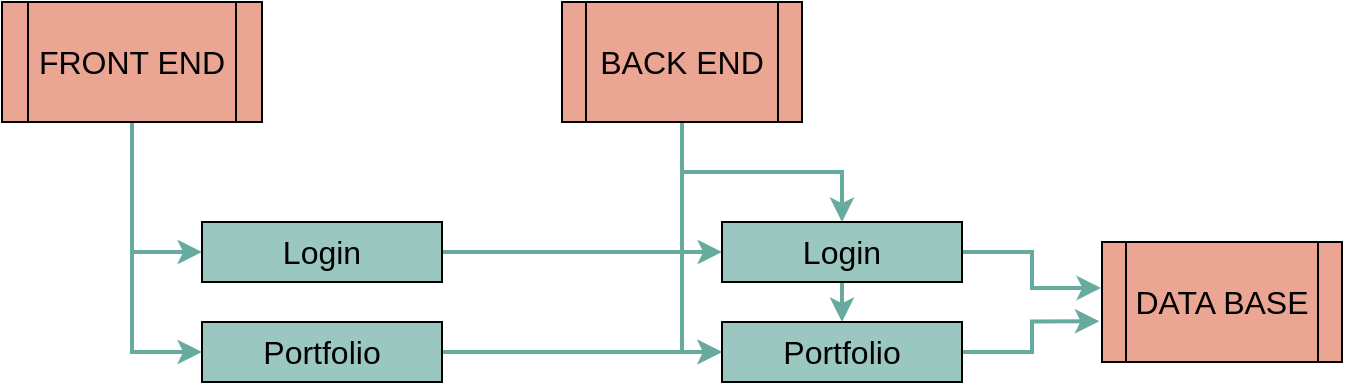 <mxfile version="20.1.1" type="github">
  <diagram id="C8nIwMm7PaRqwgjnIZSN" name="Page-1">
    <mxGraphModel dx="868" dy="482" grid="1" gridSize="10" guides="1" tooltips="1" connect="1" arrows="1" fold="1" page="1" pageScale="1" pageWidth="827" pageHeight="1169" math="0" shadow="0">
      <root>
        <mxCell id="0" />
        <mxCell id="1" parent="0" />
        <mxCell id="nmh7clLXfDwkkahVkKWo-11" style="edgeStyle=orthogonalEdgeStyle;rounded=0;orthogonalLoop=1;jettySize=auto;html=1;exitX=1;exitY=0.5;exitDx=0;exitDy=0;fontSize=16;strokeWidth=2;strokeColor=#67AB9F;entryX=0;entryY=0.5;entryDx=0;entryDy=0;" parent="1" source="nmh7clLXfDwkkahVkKWo-3" target="nmh7clLXfDwkkahVkKWo-9" edge="1">
          <mxGeometry relative="1" as="geometry">
            <mxPoint x="470" y="205" as="targetPoint" />
          </mxGeometry>
        </mxCell>
        <mxCell id="nmh7clLXfDwkkahVkKWo-6" style="edgeStyle=orthogonalEdgeStyle;rounded=0;orthogonalLoop=1;jettySize=auto;html=1;exitX=0.5;exitY=1;exitDx=0;exitDy=0;entryX=0;entryY=0.5;entryDx=0;entryDy=0;fontSize=16;strokeWidth=2;strokeColor=#67AB9F;" parent="1" source="nmh7clLXfDwkkahVkKWo-1" target="nmh7clLXfDwkkahVkKWo-3" edge="1">
          <mxGeometry relative="1" as="geometry" />
        </mxCell>
        <mxCell id="nmh7clLXfDwkkahVkKWo-8" style="edgeStyle=orthogonalEdgeStyle;rounded=0;orthogonalLoop=1;jettySize=auto;html=1;exitX=0.5;exitY=1;exitDx=0;exitDy=0;entryX=0;entryY=0.5;entryDx=0;entryDy=0;fontSize=16;strokeWidth=2;strokeColor=#67AB9F;" parent="1" source="nmh7clLXfDwkkahVkKWo-1" target="nmh7clLXfDwkkahVkKWo-4" edge="1">
          <mxGeometry relative="1" as="geometry" />
        </mxCell>
        <mxCell id="nmh7clLXfDwkkahVkKWo-1" value="&lt;font style=&quot;font-size: 16px;&quot;&gt;FRONT END&lt;/font&gt;" style="shape=process;whiteSpace=wrap;html=1;backgroundOutline=1;fillColor=#EAA593;gradientColor=none;fillStyle=auto;" parent="1" vertex="1">
          <mxGeometry x="110" y="100" width="130" height="60" as="geometry" />
        </mxCell>
        <mxCell id="nmh7clLXfDwkkahVkKWo-10" style="edgeStyle=orthogonalEdgeStyle;rounded=0;orthogonalLoop=1;jettySize=auto;html=1;exitX=0.5;exitY=1;exitDx=0;exitDy=0;entryX=0.5;entryY=0;entryDx=0;entryDy=0;fontSize=16;strokeColor=#67AB9F;strokeWidth=2;" parent="1" source="nmh7clLXfDwkkahVkKWo-2" target="nmh7clLXfDwkkahVkKWo-9" edge="1">
          <mxGeometry relative="1" as="geometry" />
        </mxCell>
        <mxCell id="nmh7clLXfDwkkahVkKWo-13" style="edgeStyle=orthogonalEdgeStyle;rounded=0;orthogonalLoop=1;jettySize=auto;html=1;exitX=0.5;exitY=1;exitDx=0;exitDy=0;entryX=0;entryY=0.5;entryDx=0;entryDy=0;fontSize=16;fillColor=#f8cecc;strokeColor=#67AB9F;strokeWidth=2;" parent="1" source="nmh7clLXfDwkkahVkKWo-2" target="nmh7clLXfDwkkahVkKWo-12" edge="1">
          <mxGeometry relative="1" as="geometry" />
        </mxCell>
        <mxCell id="nmh7clLXfDwkkahVkKWo-2" value="&lt;font style=&quot;font-size: 16px;&quot;&gt;BACK END&lt;/font&gt;" style="shape=process;whiteSpace=wrap;html=1;backgroundOutline=1;fillColor=#EAA593;gradientColor=none;fillStyle=auto;" parent="1" vertex="1">
          <mxGeometry x="390" y="100" width="120" height="60" as="geometry" />
        </mxCell>
        <mxCell id="nmh7clLXfDwkkahVkKWo-3" value="Login" style="rounded=0;whiteSpace=wrap;html=1;fontSize=16;fillColor=#9AC7BF;" parent="1" vertex="1">
          <mxGeometry x="210" y="210" width="120" height="30" as="geometry" />
        </mxCell>
        <mxCell id="nmh7clLXfDwkkahVkKWo-15" style="edgeStyle=orthogonalEdgeStyle;rounded=0;orthogonalLoop=1;jettySize=auto;html=1;exitX=1;exitY=0.5;exitDx=0;exitDy=0;fontSize=16;strokeWidth=2;strokeColor=#67AB9F;entryX=0;entryY=0.5;entryDx=0;entryDy=0;" parent="1" source="nmh7clLXfDwkkahVkKWo-4" target="nmh7clLXfDwkkahVkKWo-12" edge="1">
          <mxGeometry relative="1" as="geometry">
            <mxPoint x="470" y="255" as="targetPoint" />
          </mxGeometry>
        </mxCell>
        <mxCell id="nmh7clLXfDwkkahVkKWo-4" value="Portfolio" style="rounded=0;whiteSpace=wrap;html=1;fontSize=16;fillColor=#9AC7BF;" parent="1" vertex="1">
          <mxGeometry x="210" y="260" width="120" height="30" as="geometry" />
        </mxCell>
        <mxCell id="nmh7clLXfDwkkahVkKWo-14" style="edgeStyle=orthogonalEdgeStyle;rounded=0;orthogonalLoop=1;jettySize=auto;html=1;exitX=0.5;exitY=1;exitDx=0;exitDy=0;entryX=0.5;entryY=0;entryDx=0;entryDy=0;fontSize=16;strokeWidth=2;strokeColor=#67AB9F;" parent="1" source="nmh7clLXfDwkkahVkKWo-9" target="nmh7clLXfDwkkahVkKWo-12" edge="1">
          <mxGeometry relative="1" as="geometry" />
        </mxCell>
        <mxCell id="nmh7clLXfDwkkahVkKWo-18" style="edgeStyle=orthogonalEdgeStyle;rounded=0;orthogonalLoop=1;jettySize=auto;html=1;exitX=1;exitY=0.5;exitDx=0;exitDy=0;entryX=-0.004;entryY=0.383;entryDx=0;entryDy=0;fontSize=16;strokeColor=#67AB9F;strokeWidth=2;entryPerimeter=0;" parent="1" source="nmh7clLXfDwkkahVkKWo-9" target="nmh7clLXfDwkkahVkKWo-16" edge="1">
          <mxGeometry relative="1" as="geometry" />
        </mxCell>
        <mxCell id="nmh7clLXfDwkkahVkKWo-9" value="Login" style="rounded=0;whiteSpace=wrap;html=1;fontSize=16;strokeColor=#000000;fillColor=#9AC7BF;" parent="1" vertex="1">
          <mxGeometry x="470" y="210" width="120" height="30" as="geometry" />
        </mxCell>
        <mxCell id="nmh7clLXfDwkkahVkKWo-17" style="edgeStyle=orthogonalEdgeStyle;rounded=0;orthogonalLoop=1;jettySize=auto;html=1;exitX=1;exitY=0.5;exitDx=0;exitDy=0;entryX=-0.011;entryY=0.661;entryDx=0;entryDy=0;fontSize=16;strokeColor=#67AB9F;strokeWidth=2;entryPerimeter=0;" parent="1" source="nmh7clLXfDwkkahVkKWo-12" target="nmh7clLXfDwkkahVkKWo-16" edge="1">
          <mxGeometry relative="1" as="geometry" />
        </mxCell>
        <mxCell id="nmh7clLXfDwkkahVkKWo-12" value="Portfolio" style="rounded=0;whiteSpace=wrap;html=1;fontSize=16;fillColor=#9AC7BF;" parent="1" vertex="1">
          <mxGeometry x="470" y="260" width="120" height="30" as="geometry" />
        </mxCell>
        <mxCell id="nmh7clLXfDwkkahVkKWo-16" value="DATA BASE" style="shape=process;whiteSpace=wrap;html=1;backgroundOutline=1;fontSize=16;fillColor=#EAA593;gradientColor=none;fillStyle=auto;" parent="1" vertex="1">
          <mxGeometry x="660" y="220" width="120" height="60" as="geometry" />
        </mxCell>
      </root>
    </mxGraphModel>
  </diagram>
</mxfile>
